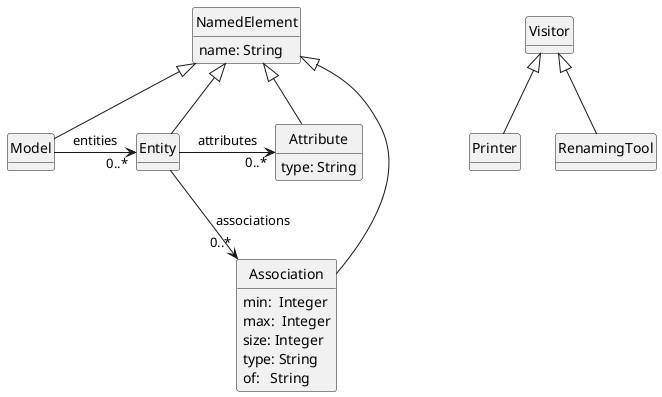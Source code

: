 @startuml
skinparam monochrome true
skinparam shadowing false
skinparam classAttributeIconSize 0

class NamedElement {
  name: String
}

class Model {
}

class Entity {
}

class Attribute {
  type: String
}

class Association {
  min:  Integer
  max:  Integer
  size: Integer
  type: String
  of:   String
}


NamedElement <|-- Model
NamedElement <|-- Entity
NamedElement <|-- Attribute
NamedElement <|-- Association

Model -right-> "0..*" Entity : entities
Entity -right-> "0..*" Attribute: attributes
Entity -down-> "0..*" Association: associations

class Visitor {}
class Printer {}
class RenamingTool {}

Visitor <|-- Printer
Visitor <|-- RenamingTool

hide circle
hide methods
@enduml
